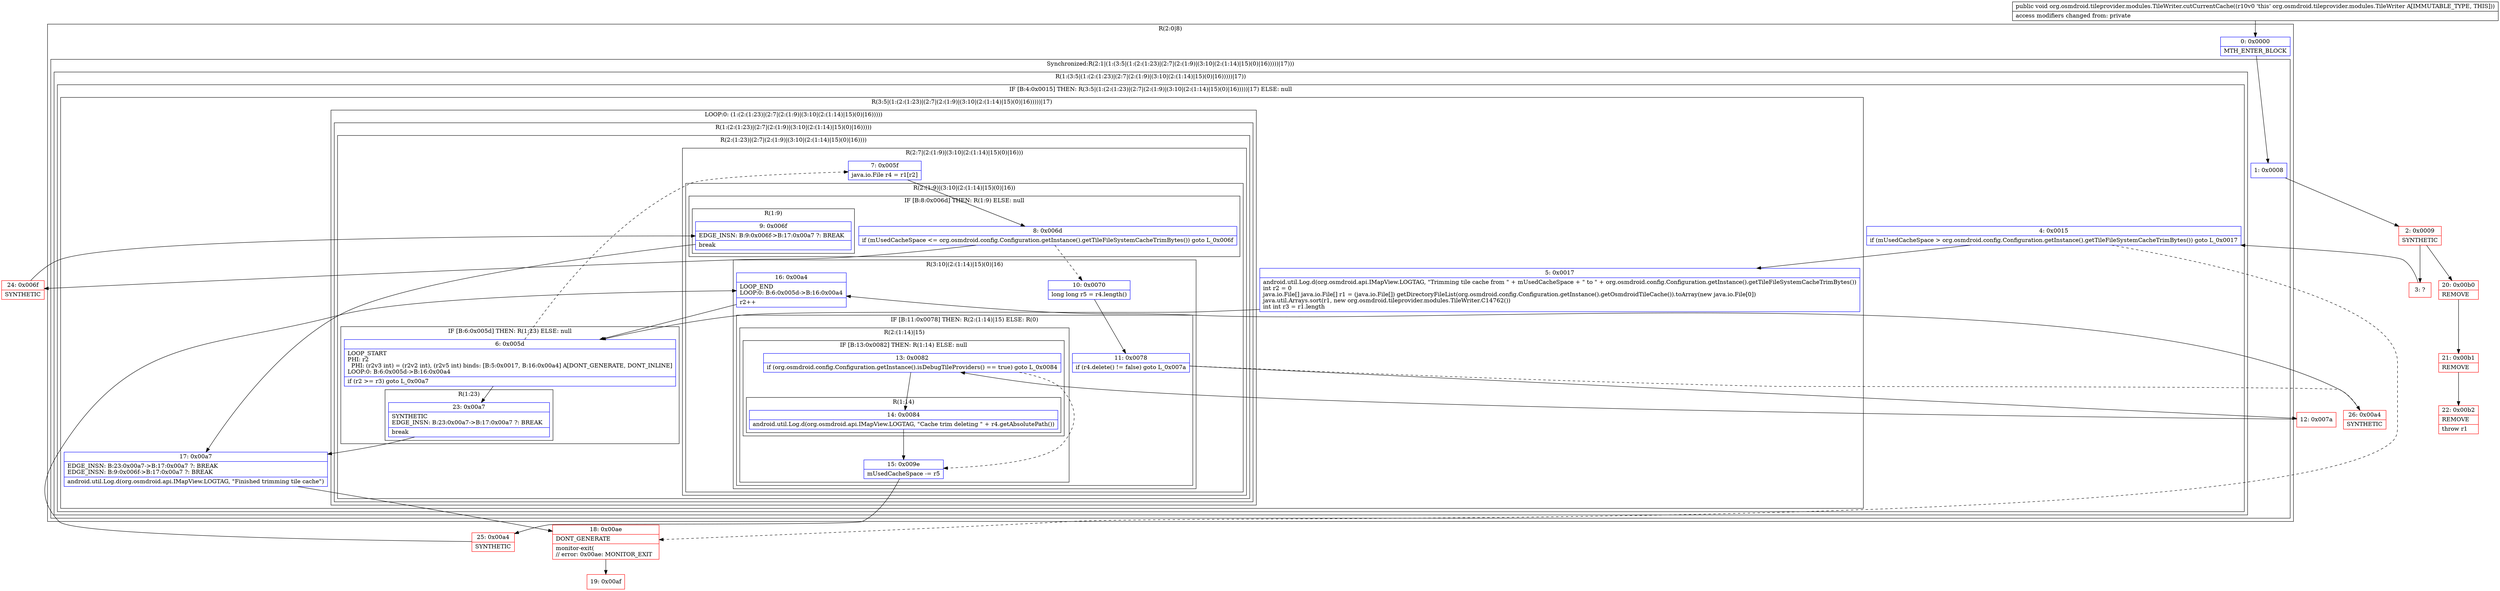 digraph "CFG fororg.osmdroid.tileprovider.modules.TileWriter.cutCurrentCache()V" {
subgraph cluster_Region_1232770512 {
label = "R(2:0|8)";
node [shape=record,color=blue];
Node_0 [shape=record,label="{0\:\ 0x0000|MTH_ENTER_BLOCK\l}"];
subgraph cluster_SynchronizedRegion_1890413248 {
label = "Synchronized:R(2:1|(1:(3:5|(1:(2:(1:23)|(2:7|(2:(1:9)|(3:10|(2:(1:14)|15)(0)|16)))))|17)))";
node [shape=record,color=blue];
Node_1 [shape=record,label="{1\:\ 0x0008}"];
subgraph cluster_Region_1064578162 {
label = "R(1:(3:5|(1:(2:(1:23)|(2:7|(2:(1:9)|(3:10|(2:(1:14)|15)(0)|16)))))|17))";
node [shape=record,color=blue];
subgraph cluster_IfRegion_1567002277 {
label = "IF [B:4:0x0015] THEN: R(3:5|(1:(2:(1:23)|(2:7|(2:(1:9)|(3:10|(2:(1:14)|15)(0)|16)))))|17) ELSE: null";
node [shape=record,color=blue];
Node_4 [shape=record,label="{4\:\ 0x0015|if (mUsedCacheSpace \> org.osmdroid.config.Configuration.getInstance().getTileFileSystemCacheTrimBytes()) goto L_0x0017\l}"];
subgraph cluster_Region_1048806608 {
label = "R(3:5|(1:(2:(1:23)|(2:7|(2:(1:9)|(3:10|(2:(1:14)|15)(0)|16)))))|17)";
node [shape=record,color=blue];
Node_5 [shape=record,label="{5\:\ 0x0017|android.util.Log.d(org.osmdroid.api.IMapView.LOGTAG, \"Trimming tile cache from \" + mUsedCacheSpace + \" to \" + org.osmdroid.config.Configuration.getInstance().getTileFileSystemCacheTrimBytes())\lint r2 = 0\ljava.io.File[] java.io.File[] r1 = (java.io.File[]) getDirectoryFileList(org.osmdroid.config.Configuration.getInstance().getOsmdroidTileCache()).toArray(new java.io.File[0])\ljava.util.Arrays.sort(r1, new org.osmdroid.tileprovider.modules.TileWriter.C14762())\lint int r3 = r1.length\l}"];
subgraph cluster_LoopRegion_1076843724 {
label = "LOOP:0: (1:(2:(1:23)|(2:7|(2:(1:9)|(3:10|(2:(1:14)|15)(0)|16)))))";
node [shape=record,color=blue];
subgraph cluster_Region_1531956579 {
label = "R(1:(2:(1:23)|(2:7|(2:(1:9)|(3:10|(2:(1:14)|15)(0)|16)))))";
node [shape=record,color=blue];
subgraph cluster_Region_1170636228 {
label = "R(2:(1:23)|(2:7|(2:(1:9)|(3:10|(2:(1:14)|15)(0)|16))))";
node [shape=record,color=blue];
subgraph cluster_IfRegion_654413775 {
label = "IF [B:6:0x005d] THEN: R(1:23) ELSE: null";
node [shape=record,color=blue];
Node_6 [shape=record,label="{6\:\ 0x005d|LOOP_START\lPHI: r2 \l  PHI: (r2v3 int) = (r2v2 int), (r2v5 int) binds: [B:5:0x0017, B:16:0x00a4] A[DONT_GENERATE, DONT_INLINE]\lLOOP:0: B:6:0x005d\-\>B:16:0x00a4\l|if (r2 \>= r3) goto L_0x00a7\l}"];
subgraph cluster_Region_742178943 {
label = "R(1:23)";
node [shape=record,color=blue];
Node_23 [shape=record,label="{23\:\ 0x00a7|SYNTHETIC\lEDGE_INSN: B:23:0x00a7\-\>B:17:0x00a7 ?: BREAK  \l|break\l}"];
}
}
subgraph cluster_Region_1358063442 {
label = "R(2:7|(2:(1:9)|(3:10|(2:(1:14)|15)(0)|16)))";
node [shape=record,color=blue];
Node_7 [shape=record,label="{7\:\ 0x005f|java.io.File r4 = r1[r2]\l}"];
subgraph cluster_Region_378497024 {
label = "R(2:(1:9)|(3:10|(2:(1:14)|15)(0)|16))";
node [shape=record,color=blue];
subgraph cluster_IfRegion_856591207 {
label = "IF [B:8:0x006d] THEN: R(1:9) ELSE: null";
node [shape=record,color=blue];
Node_8 [shape=record,label="{8\:\ 0x006d|if (mUsedCacheSpace \<= org.osmdroid.config.Configuration.getInstance().getTileFileSystemCacheTrimBytes()) goto L_0x006f\l}"];
subgraph cluster_Region_1162934431 {
label = "R(1:9)";
node [shape=record,color=blue];
Node_9 [shape=record,label="{9\:\ 0x006f|EDGE_INSN: B:9:0x006f\-\>B:17:0x00a7 ?: BREAK  \l|break\l}"];
}
}
subgraph cluster_Region_247277926 {
label = "R(3:10|(2:(1:14)|15)(0)|16)";
node [shape=record,color=blue];
Node_10 [shape=record,label="{10\:\ 0x0070|long long r5 = r4.length()\l}"];
subgraph cluster_IfRegion_1928715416 {
label = "IF [B:11:0x0078] THEN: R(2:(1:14)|15) ELSE: R(0)";
node [shape=record,color=blue];
Node_11 [shape=record,label="{11\:\ 0x0078|if (r4.delete() != false) goto L_0x007a\l}"];
subgraph cluster_Region_1051768621 {
label = "R(2:(1:14)|15)";
node [shape=record,color=blue];
subgraph cluster_IfRegion_254146418 {
label = "IF [B:13:0x0082] THEN: R(1:14) ELSE: null";
node [shape=record,color=blue];
Node_13 [shape=record,label="{13\:\ 0x0082|if (org.osmdroid.config.Configuration.getInstance().isDebugTileProviders() == true) goto L_0x0084\l}"];
subgraph cluster_Region_358890937 {
label = "R(1:14)";
node [shape=record,color=blue];
Node_14 [shape=record,label="{14\:\ 0x0084|android.util.Log.d(org.osmdroid.api.IMapView.LOGTAG, \"Cache trim deleting \" + r4.getAbsolutePath())\l}"];
}
}
Node_15 [shape=record,label="{15\:\ 0x009e|mUsedCacheSpace \-= r5\l}"];
}
subgraph cluster_Region_1644646910 {
label = "R(0)";
node [shape=record,color=blue];
}
}
Node_16 [shape=record,label="{16\:\ 0x00a4|LOOP_END\lLOOP:0: B:6:0x005d\-\>B:16:0x00a4\l|r2++\l}"];
}
}
}
}
}
}
Node_17 [shape=record,label="{17\:\ 0x00a7|EDGE_INSN: B:23:0x00a7\-\>B:17:0x00a7 ?: BREAK  \lEDGE_INSN: B:9:0x006f\-\>B:17:0x00a7 ?: BREAK  \l|android.util.Log.d(org.osmdroid.api.IMapView.LOGTAG, \"Finished trimming tile cache\")\l}"];
}
}
}
}
}
Node_2 [shape=record,color=red,label="{2\:\ 0x0009|SYNTHETIC\l}"];
Node_3 [shape=record,color=red,label="{3\:\ ?}"];
Node_12 [shape=record,color=red,label="{12\:\ 0x007a}"];
Node_18 [shape=record,color=red,label="{18\:\ 0x00ae|DONT_GENERATE\l|monitor\-exit(\l\/\/ error: 0x00ae: MONITOR_EXIT  \l}"];
Node_19 [shape=record,color=red,label="{19\:\ 0x00af}"];
Node_20 [shape=record,color=red,label="{20\:\ 0x00b0|REMOVE\l}"];
Node_21 [shape=record,color=red,label="{21\:\ 0x00b1|REMOVE\l}"];
Node_22 [shape=record,color=red,label="{22\:\ 0x00b2|REMOVE\l|throw r1\l}"];
Node_24 [shape=record,color=red,label="{24\:\ 0x006f|SYNTHETIC\l}"];
Node_25 [shape=record,color=red,label="{25\:\ 0x00a4|SYNTHETIC\l}"];
Node_26 [shape=record,color=red,label="{26\:\ 0x00a4|SYNTHETIC\l}"];
MethodNode[shape=record,label="{public void org.osmdroid.tileprovider.modules.TileWriter.cutCurrentCache((r10v0 'this' org.osmdroid.tileprovider.modules.TileWriter A[IMMUTABLE_TYPE, THIS]))  | access modifiers changed from: private\l}"];
MethodNode -> Node_0;
Node_0 -> Node_1;
Node_1 -> Node_2;
Node_4 -> Node_5;
Node_4 -> Node_18[style=dashed];
Node_5 -> Node_6;
Node_6 -> Node_7[style=dashed];
Node_6 -> Node_23;
Node_23 -> Node_17;
Node_7 -> Node_8;
Node_8 -> Node_10[style=dashed];
Node_8 -> Node_24;
Node_9 -> Node_17;
Node_10 -> Node_11;
Node_11 -> Node_12;
Node_11 -> Node_26[style=dashed];
Node_13 -> Node_14;
Node_13 -> Node_15[style=dashed];
Node_14 -> Node_15;
Node_15 -> Node_25;
Node_16 -> Node_6;
Node_17 -> Node_18;
Node_2 -> Node_3;
Node_2 -> Node_20;
Node_3 -> Node_4;
Node_12 -> Node_13;
Node_18 -> Node_19;
Node_20 -> Node_21;
Node_21 -> Node_22;
Node_24 -> Node_9;
Node_25 -> Node_16;
Node_26 -> Node_16;
}

